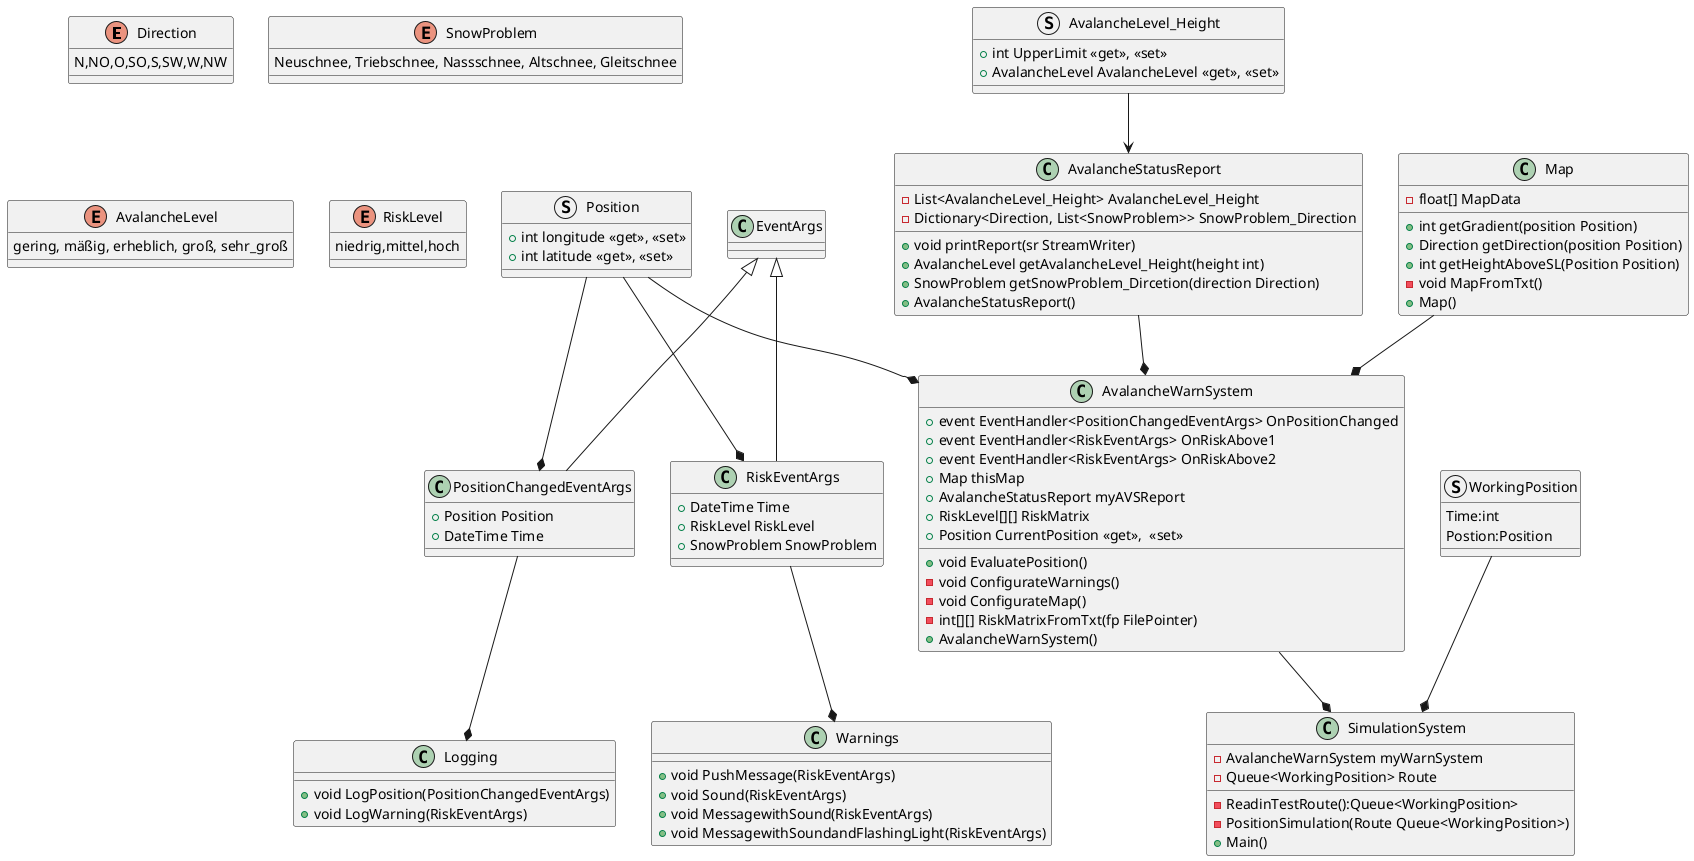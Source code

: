 @startuml ClassDiagram
enum Direction
{
    N,NO,O,SO,S,SW,W,NW
}

enum SnowProblem
{
    Neuschnee, Triebschnee, Nassschnee, Altschnee, Gleitschnee
}

enum AvalancheLevel
{
    gering, mäßig, erheblich, groß, sehr_groß
}

enum RiskLevel
{
    niedrig,mittel,hoch
}

struct Position
{
    + int longitude <<get>>, <<set>>
    + int latitude <<get>>, <<set>>
}

struct AvalancheLevel_Height
{
    + int UpperLimit <<get>>, <<set>>
    + AvalancheLevel AvalancheLevel <<get>>, <<set>>
}

class AvalancheStatusReport
{
    - List<AvalancheLevel_Height> AvalancheLevel_Height
    - Dictionary<Direction, List<SnowProblem>> SnowProblem_Direction
    + void printReport(sr StreamWriter)
    + AvalancheLevel getAvalancheLevel_Height(height int)
    + SnowProblem getSnowProblem_Dircetion(direction Direction)
    + AvalancheStatusReport()
}

class Map
{
    - float[] MapData
    + int getGradient(position Position)
    + Direction getDirection(position Position)
    + int getHeightAboveSL(Position Position)
    - void MapFromTxt()
    + Map()
}

class Warnings
{
    + void PushMessage(RiskEventArgs)
    + void Sound(RiskEventArgs)
    + void MessagewithSound(RiskEventArgs)
    + void MessagewithSoundandFlashingLight(RiskEventArgs)
}

class Logging
{
    + void LogPosition(PositionChangedEventArgs)
    + void LogWarning(RiskEventArgs)
}

class PositionChangedEventArgs
{
    + Position Position
    + DateTime Time
}

class RiskEventArgs
{
    + DateTime Time
    + RiskLevel RiskLevel
    + SnowProblem SnowProblem
}

class AvalancheWarnSystem
{
    + event EventHandler<PositionChangedEventArgs> OnPositionChanged
    + event EventHandler<RiskEventArgs> OnRiskAbove1
    + event EventHandler<RiskEventArgs> OnRiskAbove2
    + Map thisMap
    + AvalancheStatusReport myAVSReport
    + RiskLevel[][] RiskMatrix
    + Position CurrentPosition <<get>>,  <<set>>
    + void EvaluatePosition()
    - void ConfigurateWarnings()
    - void ConfigurateMap()
    - int[][] RiskMatrixFromTxt(fp FilePointer)  
    + AvalancheWarnSystem()
}

struct WorkingPosition
{
    Time:int
    Postion:Position    
}
class SimulationSystem
{
    - AvalancheWarnSystem myWarnSystem
    - Queue<WorkingPosition> Route
    - ReadinTestRoute():Queue<WorkingPosition>
    - PositionSimulation(Route Queue<WorkingPosition>)
    + Main()
}

RiskEventArgs --* Warnings
PositionChangedEventArgs --* Logging
EventArgs <|-- RiskEventArgs
EventArgs <|-- PositionChangedEventArgs
AvalancheLevel_Height --> AvalancheStatusReport
Position --* RiskEventArgs
Position --* PositionChangedEventArgs
Position --* AvalancheWarnSystem
AvalancheStatusReport --* AvalancheWarnSystem
Map --* AvalancheWarnSystem
AvalancheWarnSystem --* SimulationSystem
WorkingPosition --* SimulationSystem

@enduml